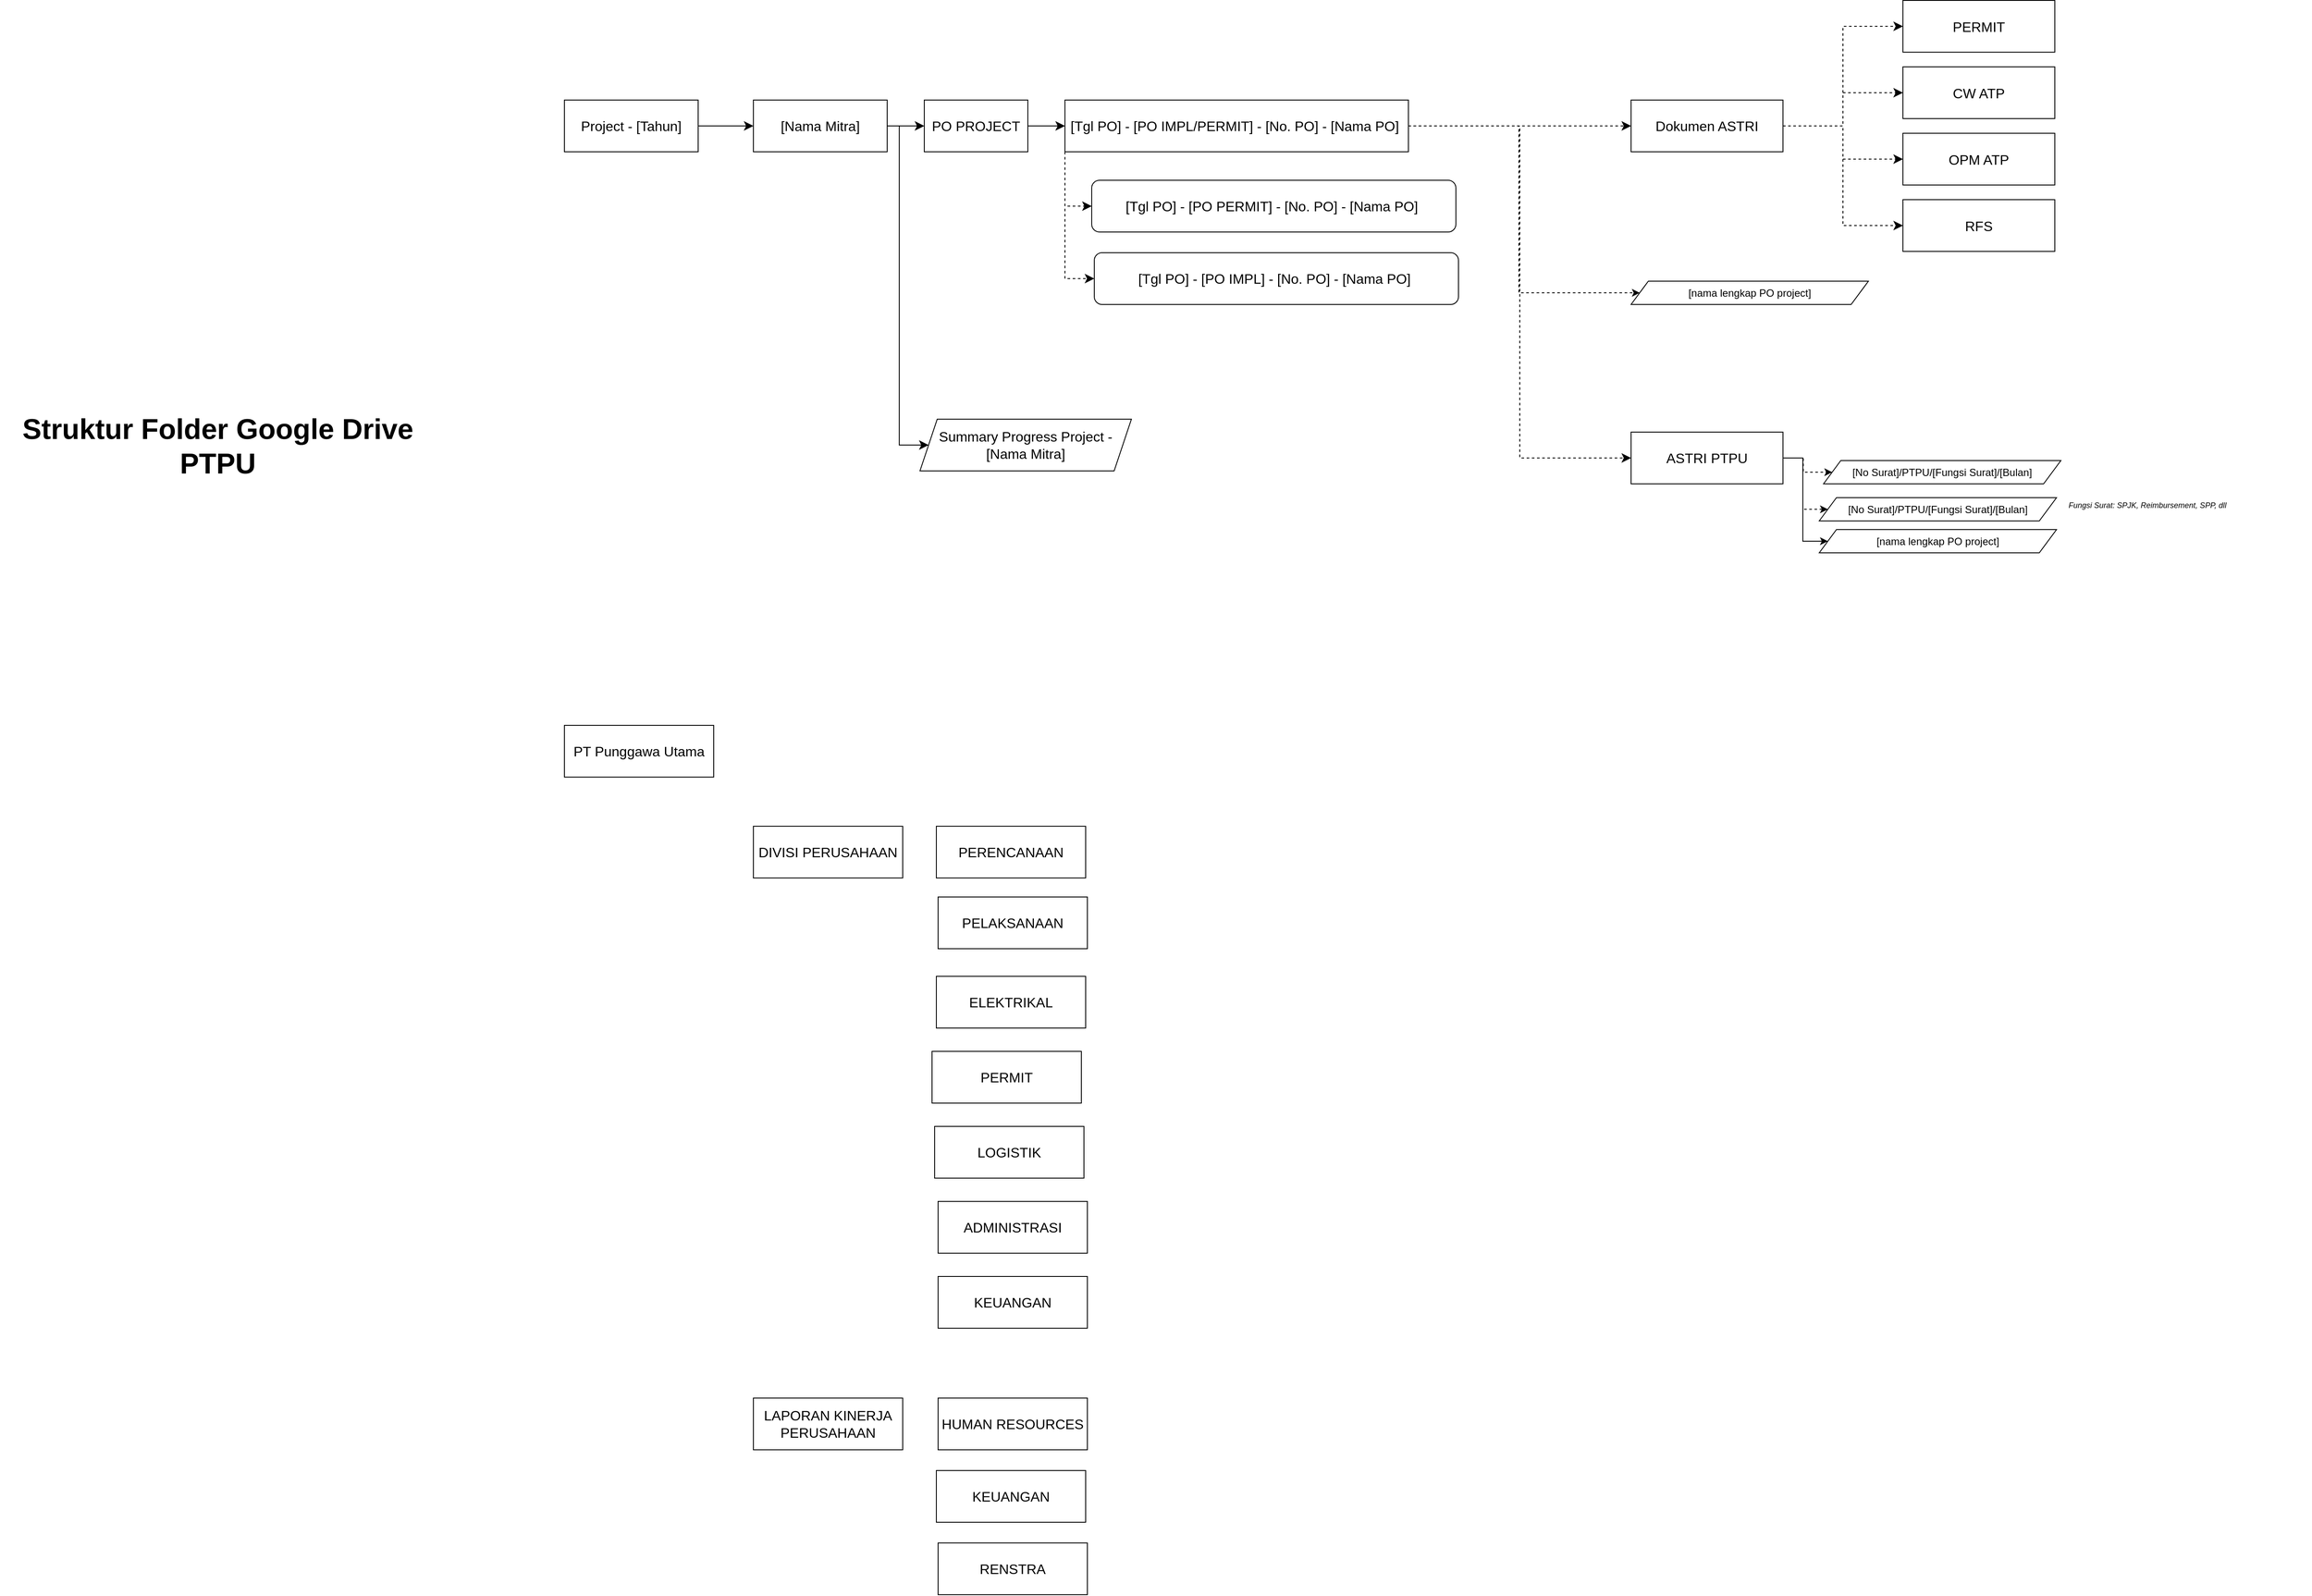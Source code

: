 <mxfile version="22.0.4" type="github">
  <diagram name="Halaman-1" id="cng1ZLqmWnadGGmBKYC0">
    <mxGraphModel dx="3380" dy="748" grid="0" gridSize="10" guides="1" tooltips="1" connect="1" arrows="1" fold="1" page="0" pageScale="1" pageWidth="827" pageHeight="1169" math="0" shadow="0">
      <root>
        <mxCell id="0" />
        <mxCell id="1" parent="0" />
        <mxCell id="fTNR3F5DmJ5eQE5tk-nj-6" style="edgeStyle=none;curved=1;rounded=0;orthogonalLoop=1;jettySize=auto;html=1;entryX=0;entryY=0.5;entryDx=0;entryDy=0;fontSize=12;startSize=8;endSize=8;" parent="1" source="fTNR3F5DmJ5eQE5tk-nj-1" target="fTNR3F5DmJ5eQE5tk-nj-4" edge="1">
          <mxGeometry relative="1" as="geometry" />
        </mxCell>
        <mxCell id="Rj7qyS3aj6NBgZSXDvd5-30" style="edgeStyle=orthogonalEdgeStyle;rounded=0;orthogonalLoop=1;jettySize=auto;html=1;entryX=0;entryY=0.5;entryDx=0;entryDy=0;fontSize=12;startSize=8;endSize=8;" parent="1" source="fTNR3F5DmJ5eQE5tk-nj-1" target="Rj7qyS3aj6NBgZSXDvd5-29" edge="1">
          <mxGeometry relative="1" as="geometry">
            <Array as="points">
              <mxPoint x="315" y="638" />
              <mxPoint x="315" y="1008" />
            </Array>
          </mxGeometry>
        </mxCell>
        <mxCell id="fTNR3F5DmJ5eQE5tk-nj-1" value="[Nama Mitra]" style="rounded=0;whiteSpace=wrap;html=1;fontSize=16;" parent="1" vertex="1">
          <mxGeometry x="146" y="608" width="155" height="60" as="geometry" />
        </mxCell>
        <mxCell id="fTNR3F5DmJ5eQE5tk-nj-2" value="&lt;b&gt;&lt;font style=&quot;font-size: 33px;&quot;&gt;Struktur Folder Google Drive PTPU&lt;/font&gt;&lt;/b&gt;" style="text;html=1;strokeColor=none;fillColor=none;align=center;verticalAlign=middle;whiteSpace=wrap;rounded=0;fontSize=16;" parent="1" vertex="1">
          <mxGeometry x="-727" y="956" width="505" height="105" as="geometry" />
        </mxCell>
        <mxCell id="fTNR3F5DmJ5eQE5tk-nj-3" value="PT Punggawa Utama" style="rounded=0;whiteSpace=wrap;html=1;fontSize=16;" parent="1" vertex="1">
          <mxGeometry x="-73" y="1333" width="173" height="60" as="geometry" />
        </mxCell>
        <mxCell id="fTNR3F5DmJ5eQE5tk-nj-7" style="edgeStyle=none;curved=1;rounded=0;orthogonalLoop=1;jettySize=auto;html=1;entryX=0;entryY=0.5;entryDx=0;entryDy=0;fontSize=12;startSize=8;endSize=8;" parent="1" source="fTNR3F5DmJ5eQE5tk-nj-4" target="fTNR3F5DmJ5eQE5tk-nj-5" edge="1">
          <mxGeometry relative="1" as="geometry" />
        </mxCell>
        <mxCell id="fTNR3F5DmJ5eQE5tk-nj-4" value="PO PROJECT" style="rounded=0;whiteSpace=wrap;html=1;fontSize=16;" parent="1" vertex="1">
          <mxGeometry x="344" y="608" width="120" height="60" as="geometry" />
        </mxCell>
        <mxCell id="Rj7qyS3aj6NBgZSXDvd5-9" style="edgeStyle=none;curved=1;rounded=0;orthogonalLoop=1;jettySize=auto;html=1;fontSize=12;startSize=8;endSize=8;dashed=1;" parent="1" source="fTNR3F5DmJ5eQE5tk-nj-5" target="Rj7qyS3aj6NBgZSXDvd5-6" edge="1">
          <mxGeometry relative="1" as="geometry" />
        </mxCell>
        <mxCell id="Rj7qyS3aj6NBgZSXDvd5-17" style="edgeStyle=orthogonalEdgeStyle;rounded=0;orthogonalLoop=1;jettySize=auto;html=1;fontSize=12;startSize=8;endSize=8;exitX=1;exitY=0.5;exitDx=0;exitDy=0;entryX=0;entryY=0.5;entryDx=0;entryDy=0;dashed=1;" parent="1" source="fTNR3F5DmJ5eQE5tk-nj-5" target="Rj7qyS3aj6NBgZSXDvd5-7" edge="1">
          <mxGeometry relative="1" as="geometry">
            <mxPoint x="800.667" y="1142.333" as="targetPoint" />
          </mxGeometry>
        </mxCell>
        <mxCell id="Rj7qyS3aj6NBgZSXDvd5-25" style="edgeStyle=orthogonalEdgeStyle;rounded=0;orthogonalLoop=1;jettySize=auto;html=1;entryX=0;entryY=0.5;entryDx=0;entryDy=0;fontSize=12;startSize=8;endSize=8;exitX=0;exitY=1;exitDx=0;exitDy=0;dashed=1;" parent="1" source="fTNR3F5DmJ5eQE5tk-nj-5" target="Rj7qyS3aj6NBgZSXDvd5-1" edge="1">
          <mxGeometry relative="1" as="geometry" />
        </mxCell>
        <mxCell id="Rj7qyS3aj6NBgZSXDvd5-26" style="edgeStyle=orthogonalEdgeStyle;rounded=0;orthogonalLoop=1;jettySize=auto;html=1;entryX=0;entryY=0.5;entryDx=0;entryDy=0;fontSize=12;startSize=8;endSize=8;dashed=1;exitX=0;exitY=1;exitDx=0;exitDy=0;" parent="1" source="fTNR3F5DmJ5eQE5tk-nj-5" target="Rj7qyS3aj6NBgZSXDvd5-2" edge="1">
          <mxGeometry relative="1" as="geometry" />
        </mxCell>
        <mxCell id="QHoMNRf-pHsTPwlOWmLj-9" style="edgeStyle=orthogonalEdgeStyle;rounded=0;orthogonalLoop=1;jettySize=auto;html=1;entryX=0;entryY=0.5;entryDx=0;entryDy=0;exitX=1;exitY=0.5;exitDx=0;exitDy=0;dashed=1;" edge="1" parent="1" source="fTNR3F5DmJ5eQE5tk-nj-5" target="QHoMNRf-pHsTPwlOWmLj-7">
          <mxGeometry relative="1" as="geometry">
            <Array as="points">
              <mxPoint x="1033" y="638" />
              <mxPoint x="1033" y="832" />
            </Array>
          </mxGeometry>
        </mxCell>
        <mxCell id="fTNR3F5DmJ5eQE5tk-nj-5" value="[Tgl PO] - [PO IMPL/PERMIT] - [No. PO] - [Nama PO]&amp;nbsp;" style="rounded=0;whiteSpace=wrap;html=1;fontSize=16;" parent="1" vertex="1">
          <mxGeometry x="507" y="608" width="398" height="60" as="geometry" />
        </mxCell>
        <mxCell id="Rj7qyS3aj6NBgZSXDvd5-1" value="[Tgl PO] - [PO PERMIT] - [No. PO] - [Nama PO]&amp;nbsp;" style="rounded=1;whiteSpace=wrap;html=1;fontSize=16;" parent="1" vertex="1">
          <mxGeometry x="538" y="701" width="422" height="60" as="geometry" />
        </mxCell>
        <mxCell id="Rj7qyS3aj6NBgZSXDvd5-2" value="[Tgl PO] - [PO IMPL] - [No. PO] - [Nama PO]&amp;nbsp;" style="rounded=1;whiteSpace=wrap;html=1;fontSize=16;" parent="1" vertex="1">
          <mxGeometry x="541" y="785" width="422" height="60" as="geometry" />
        </mxCell>
        <mxCell id="Rj7qyS3aj6NBgZSXDvd5-19" style="edgeStyle=orthogonalEdgeStyle;rounded=0;orthogonalLoop=1;jettySize=auto;html=1;entryX=0;entryY=0.5;entryDx=0;entryDy=0;fontSize=12;startSize=8;endSize=8;dashed=1;" parent="1" source="Rj7qyS3aj6NBgZSXDvd5-6" target="Rj7qyS3aj6NBgZSXDvd5-8" edge="1">
          <mxGeometry relative="1" as="geometry" />
        </mxCell>
        <mxCell id="Rj7qyS3aj6NBgZSXDvd5-20" style="edgeStyle=orthogonalEdgeStyle;rounded=0;orthogonalLoop=1;jettySize=auto;html=1;entryX=0;entryY=0.5;entryDx=0;entryDy=0;fontSize=12;startSize=8;endSize=8;exitX=1;exitY=0.5;exitDx=0;exitDy=0;dashed=1;" parent="1" source="Rj7qyS3aj6NBgZSXDvd5-6" target="Rj7qyS3aj6NBgZSXDvd5-10" edge="1">
          <mxGeometry relative="1" as="geometry" />
        </mxCell>
        <mxCell id="Rj7qyS3aj6NBgZSXDvd5-21" style="edgeStyle=orthogonalEdgeStyle;rounded=0;orthogonalLoop=1;jettySize=auto;html=1;entryX=0;entryY=0.5;entryDx=0;entryDy=0;fontSize=12;startSize=8;endSize=8;exitX=1;exitY=0.5;exitDx=0;exitDy=0;dashed=1;" parent="1" source="Rj7qyS3aj6NBgZSXDvd5-6" target="Rj7qyS3aj6NBgZSXDvd5-11" edge="1">
          <mxGeometry relative="1" as="geometry" />
        </mxCell>
        <mxCell id="Rj7qyS3aj6NBgZSXDvd5-22" style="edgeStyle=orthogonalEdgeStyle;rounded=0;orthogonalLoop=1;jettySize=auto;html=1;entryX=0;entryY=0.5;entryDx=0;entryDy=0;fontSize=12;startSize=8;endSize=8;exitX=1;exitY=0.5;exitDx=0;exitDy=0;dashed=1;" parent="1" source="Rj7qyS3aj6NBgZSXDvd5-6" target="Rj7qyS3aj6NBgZSXDvd5-12" edge="1">
          <mxGeometry relative="1" as="geometry" />
        </mxCell>
        <mxCell id="Rj7qyS3aj6NBgZSXDvd5-6" value="Dokumen ASTRI" style="rounded=0;whiteSpace=wrap;html=1;fontSize=16;" parent="1" vertex="1">
          <mxGeometry x="1163" y="608" width="176" height="60" as="geometry" />
        </mxCell>
        <mxCell id="QHoMNRf-pHsTPwlOWmLj-4" style="edgeStyle=orthogonalEdgeStyle;rounded=0;orthogonalLoop=1;jettySize=auto;html=1;dashed=1;" edge="1" parent="1" source="Rj7qyS3aj6NBgZSXDvd5-7" target="QHoMNRf-pHsTPwlOWmLj-1">
          <mxGeometry relative="1" as="geometry" />
        </mxCell>
        <mxCell id="QHoMNRf-pHsTPwlOWmLj-5" style="edgeStyle=orthogonalEdgeStyle;rounded=0;orthogonalLoop=1;jettySize=auto;html=1;entryX=0;entryY=0.5;entryDx=0;entryDy=0;dashed=1;" edge="1" parent="1" source="Rj7qyS3aj6NBgZSXDvd5-7" target="QHoMNRf-pHsTPwlOWmLj-2">
          <mxGeometry relative="1" as="geometry">
            <Array as="points">
              <mxPoint x="1362" y="1023" />
              <mxPoint x="1362" y="1083" />
            </Array>
          </mxGeometry>
        </mxCell>
        <mxCell id="QHoMNRf-pHsTPwlOWmLj-8" style="edgeStyle=orthogonalEdgeStyle;rounded=0;orthogonalLoop=1;jettySize=auto;html=1;entryX=0;entryY=0.5;entryDx=0;entryDy=0;" edge="1" parent="1" source="Rj7qyS3aj6NBgZSXDvd5-7" target="QHoMNRf-pHsTPwlOWmLj-6">
          <mxGeometry relative="1" as="geometry">
            <Array as="points">
              <mxPoint x="1362" y="1023" />
              <mxPoint x="1362" y="1120" />
            </Array>
          </mxGeometry>
        </mxCell>
        <mxCell id="Rj7qyS3aj6NBgZSXDvd5-7" value="ASTRI PTPU" style="rounded=0;whiteSpace=wrap;html=1;fontSize=16;" parent="1" vertex="1">
          <mxGeometry x="1163" y="993" width="176" height="60" as="geometry" />
        </mxCell>
        <mxCell id="Rj7qyS3aj6NBgZSXDvd5-8" value="PERMIT" style="rounded=0;whiteSpace=wrap;html=1;fontSize=16;" parent="1" vertex="1">
          <mxGeometry x="1478" y="492.5" width="176" height="60" as="geometry" />
        </mxCell>
        <mxCell id="Rj7qyS3aj6NBgZSXDvd5-10" value="CW ATP" style="rounded=0;whiteSpace=wrap;html=1;fontSize=16;" parent="1" vertex="1">
          <mxGeometry x="1478" y="569.5" width="176" height="60" as="geometry" />
        </mxCell>
        <mxCell id="Rj7qyS3aj6NBgZSXDvd5-11" value="OPM ATP" style="rounded=0;whiteSpace=wrap;html=1;fontSize=16;" parent="1" vertex="1">
          <mxGeometry x="1478" y="646.5" width="176" height="60" as="geometry" />
        </mxCell>
        <mxCell id="Rj7qyS3aj6NBgZSXDvd5-12" value="RFS" style="rounded=0;whiteSpace=wrap;html=1;fontSize=16;" parent="1" vertex="1">
          <mxGeometry x="1478" y="723.5" width="176" height="60" as="geometry" />
        </mxCell>
        <mxCell id="Rj7qyS3aj6NBgZSXDvd5-29" value="Summary Progress Project - [Nama Mitra]" style="shape=parallelogram;perimeter=parallelogramPerimeter;whiteSpace=wrap;html=1;fixedSize=1;fontSize=16;" parent="1" vertex="1">
          <mxGeometry x="339" y="978" width="245" height="60" as="geometry" />
        </mxCell>
        <mxCell id="Rj7qyS3aj6NBgZSXDvd5-34" style="edgeStyle=none;curved=1;rounded=0;orthogonalLoop=1;jettySize=auto;html=1;fontSize=12;startSize=8;endSize=8;" parent="1" source="Rj7qyS3aj6NBgZSXDvd5-33" target="fTNR3F5DmJ5eQE5tk-nj-1" edge="1">
          <mxGeometry relative="1" as="geometry" />
        </mxCell>
        <mxCell id="Rj7qyS3aj6NBgZSXDvd5-33" value="Project - [Tahun]" style="rounded=0;whiteSpace=wrap;html=1;fontSize=16;" parent="1" vertex="1">
          <mxGeometry x="-73" y="608" width="155" height="60" as="geometry" />
        </mxCell>
        <mxCell id="Rj7qyS3aj6NBgZSXDvd5-35" value="DIVISI PERUSAHAAN" style="rounded=0;whiteSpace=wrap;html=1;fontSize=16;" parent="1" vertex="1">
          <mxGeometry x="146" y="1450" width="173" height="60" as="geometry" />
        </mxCell>
        <mxCell id="Rj7qyS3aj6NBgZSXDvd5-36" value="PERENCANAAN" style="rounded=0;whiteSpace=wrap;html=1;fontSize=16;" parent="1" vertex="1">
          <mxGeometry x="358" y="1450" width="173" height="60" as="geometry" />
        </mxCell>
        <mxCell id="Rj7qyS3aj6NBgZSXDvd5-38" value="PELAKSANAAN" style="rounded=0;whiteSpace=wrap;html=1;fontSize=16;" parent="1" vertex="1">
          <mxGeometry x="360" y="1532" width="173" height="60" as="geometry" />
        </mxCell>
        <mxCell id="Rj7qyS3aj6NBgZSXDvd5-39" value="ELEKTRIKAL" style="rounded=0;whiteSpace=wrap;html=1;fontSize=16;" parent="1" vertex="1">
          <mxGeometry x="358" y="1624" width="173" height="60" as="geometry" />
        </mxCell>
        <mxCell id="Rj7qyS3aj6NBgZSXDvd5-40" value="PERMIT" style="rounded=0;whiteSpace=wrap;html=1;fontSize=16;" parent="1" vertex="1">
          <mxGeometry x="353" y="1711" width="173" height="60" as="geometry" />
        </mxCell>
        <mxCell id="Rj7qyS3aj6NBgZSXDvd5-41" value="LOGISTIK" style="rounded=0;whiteSpace=wrap;html=1;fontSize=16;" parent="1" vertex="1">
          <mxGeometry x="356" y="1798" width="173" height="60" as="geometry" />
        </mxCell>
        <mxCell id="QHoMNRf-pHsTPwlOWmLj-1" value="[No Surat]/PTPU/[Fungsi Surat]/[Bulan]" style="shape=parallelogram;perimeter=parallelogramPerimeter;whiteSpace=wrap;html=1;fixedSize=1;" vertex="1" parent="1">
          <mxGeometry x="1386" y="1026" width="275" height="27" as="geometry" />
        </mxCell>
        <mxCell id="QHoMNRf-pHsTPwlOWmLj-2" value="[No Surat]/PTPU/[Fungsi Surat]/[Bulan]" style="shape=parallelogram;perimeter=parallelogramPerimeter;whiteSpace=wrap;html=1;fixedSize=1;" vertex="1" parent="1">
          <mxGeometry x="1381" y="1069" width="275" height="27" as="geometry" />
        </mxCell>
        <mxCell id="QHoMNRf-pHsTPwlOWmLj-3" value="&lt;h1 style=&quot;&quot;&gt;&lt;font size=&quot;1&quot; style=&quot;font-weight: normal;&quot;&gt;&lt;i style=&quot;font-size: 9px;&quot;&gt;Fungsi Surat: SPJK, Reimbursement, SPP, dll&lt;/i&gt;&lt;/font&gt;&lt;/h1&gt;" style="text;html=1;strokeColor=none;fillColor=none;spacing=5;spacingTop=-20;whiteSpace=wrap;overflow=hidden;rounded=0;" vertex="1" parent="1">
          <mxGeometry x="1665" y="1053" width="286" height="50" as="geometry" />
        </mxCell>
        <mxCell id="QHoMNRf-pHsTPwlOWmLj-6" value="[nama lengkap PO project]" style="shape=parallelogram;perimeter=parallelogramPerimeter;whiteSpace=wrap;html=1;fixedSize=1;" vertex="1" parent="1">
          <mxGeometry x="1381" y="1106" width="275" height="27" as="geometry" />
        </mxCell>
        <mxCell id="QHoMNRf-pHsTPwlOWmLj-7" value="[nama lengkap PO project]" style="shape=parallelogram;perimeter=parallelogramPerimeter;whiteSpace=wrap;html=1;fixedSize=1;" vertex="1" parent="1">
          <mxGeometry x="1163" y="818" width="275" height="27" as="geometry" />
        </mxCell>
        <mxCell id="QHoMNRf-pHsTPwlOWmLj-10" value="ADMINISTRASI" style="rounded=0;whiteSpace=wrap;html=1;fontSize=16;" vertex="1" parent="1">
          <mxGeometry x="360" y="1885" width="173" height="60" as="geometry" />
        </mxCell>
        <mxCell id="QHoMNRf-pHsTPwlOWmLj-11" value="KEUANGAN" style="rounded=0;whiteSpace=wrap;html=1;fontSize=16;" vertex="1" parent="1">
          <mxGeometry x="360" y="1972" width="173" height="60" as="geometry" />
        </mxCell>
        <mxCell id="QHoMNRf-pHsTPwlOWmLj-12" value="LAPORAN KINERJA PERUSAHAAN" style="rounded=0;whiteSpace=wrap;html=1;fontSize=16;" vertex="1" parent="1">
          <mxGeometry x="146" y="2113" width="173" height="60" as="geometry" />
        </mxCell>
        <mxCell id="QHoMNRf-pHsTPwlOWmLj-14" value="HUMAN RESOURCES" style="rounded=0;whiteSpace=wrap;html=1;fontSize=16;" vertex="1" parent="1">
          <mxGeometry x="360" y="2113" width="173" height="60" as="geometry" />
        </mxCell>
        <mxCell id="QHoMNRf-pHsTPwlOWmLj-15" value="KEUANGAN" style="rounded=0;whiteSpace=wrap;html=1;fontSize=16;" vertex="1" parent="1">
          <mxGeometry x="358" y="2197" width="173" height="60" as="geometry" />
        </mxCell>
        <mxCell id="QHoMNRf-pHsTPwlOWmLj-16" value="RENSTRA" style="rounded=0;whiteSpace=wrap;html=1;fontSize=16;" vertex="1" parent="1">
          <mxGeometry x="360" y="2281" width="173" height="60" as="geometry" />
        </mxCell>
      </root>
    </mxGraphModel>
  </diagram>
</mxfile>
